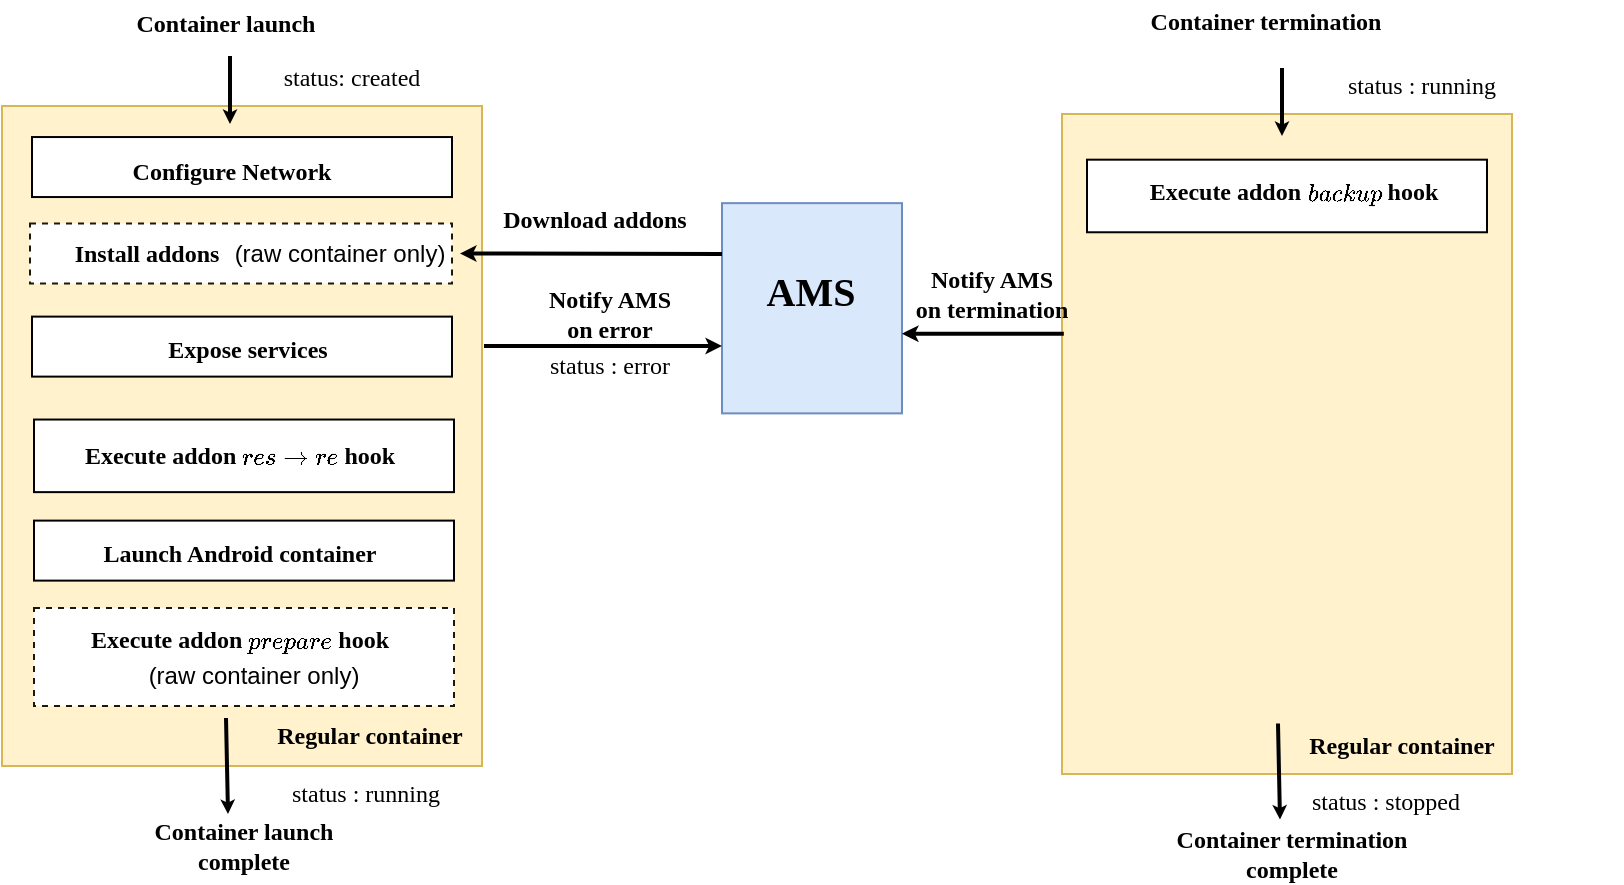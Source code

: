 <mxfile version="12.9.9" type="device"><diagram id="yga0GgAp_BmwBHNdRLR6" name="Page-1"><mxGraphModel dx="868" dy="540" grid="1" gridSize="10" guides="1" tooltips="1" connect="1" arrows="1" fold="1" page="1" pageScale="1" pageWidth="850" pageHeight="1100" math="0" shadow="0"><root><mxCell id="0"/><mxCell id="1" parent="0"/><mxCell id="pAmhTO8-74nZdyewZil--323" value="&lt;b&gt;Container termination&lt;/b&gt;" style="text;html=1;strokeColor=none;fillColor=none;align=center;verticalAlign=middle;whiteSpace=wrap;rounded=0;fontFamily=Ubuntu;" parent="1" vertex="1"><mxGeometry x="680" y="117.74" width="164" height="21.52" as="geometry"/></mxCell><mxCell id="pAmhTO8-74nZdyewZil--434" value="" style="group" parent="1" vertex="1" connectable="0"><mxGeometry x="490" y="210" width="90" height="120" as="geometry"/></mxCell><mxCell id="pAmhTO8-74nZdyewZil--435" value="" style="rounded=0;whiteSpace=wrap;html=1;fillColor=#dae8fc;strokeColor=#6c8ebf;" parent="pAmhTO8-74nZdyewZil--434" vertex="1"><mxGeometry y="8.571" width="90" height="105.111" as="geometry"/></mxCell><mxCell id="pAmhTO8-74nZdyewZil--436" value="&lt;b style=&quot;font-size: 20px&quot;&gt;AMS&lt;br&gt;&lt;/b&gt;&lt;span style=&quot;font-family: monospace&quot;&gt;&lt;br&gt;&lt;/span&gt;" style="text;html=1;strokeColor=none;fillColor=none;align=center;verticalAlign=middle;whiteSpace=wrap;rounded=0;fontFamily=Ubuntu;" parent="pAmhTO8-74nZdyewZil--434" vertex="1"><mxGeometry x="12.273" y="9.474" width="65.455" height="101.053" as="geometry"/></mxCell><mxCell id="pAmhTO8-74nZdyewZil--472" value="&lt;font face=&quot;Ubuntu&quot;&gt;status : running&lt;/font&gt;&lt;span style=&quot;font-family: monospace&quot;&gt;&lt;br&gt;&lt;/span&gt;" style="text;html=1;strokeColor=none;fillColor=none;align=center;verticalAlign=middle;whiteSpace=wrap;rounded=0;" parent="1" vertex="1"><mxGeometry x="212" y="504" width="200" height="20" as="geometry"/></mxCell><mxCell id="pAmhTO8-74nZdyewZil--473" value="" style="rounded=0;whiteSpace=wrap;html=1;fillColor=#fff2cc;strokeColor=#d6b656;" parent="1" vertex="1"><mxGeometry x="130" y="170" width="240" height="330" as="geometry"/></mxCell><mxCell id="pAmhTO8-74nZdyewZil--474" value="&lt;b&gt;Container launch complete&lt;/b&gt;" style="text;html=1;strokeColor=none;fillColor=none;align=center;verticalAlign=middle;whiteSpace=wrap;rounded=0;fontFamily=Ubuntu;" parent="1" vertex="1"><mxGeometry x="186" y="528.999" width="130" height="21.522" as="geometry"/></mxCell><mxCell id="pAmhTO8-74nZdyewZil--475" value="&lt;b&gt;Container launch&lt;/b&gt;" style="text;html=1;strokeColor=none;fillColor=none;align=center;verticalAlign=middle;whiteSpace=wrap;rounded=0;fontFamily=Ubuntu;" parent="1" vertex="1"><mxGeometry x="177" y="117.739" width="130" height="21.522" as="geometry"/></mxCell><mxCell id="pAmhTO8-74nZdyewZil--476" value="" style="endArrow=classic;html=1;strokeWidth=2;jumpSize=5;arcSize=10;endSize=1;" parent="1" edge="1"><mxGeometry width="50" height="50" relative="1" as="geometry"><mxPoint x="244" y="145" as="sourcePoint"/><mxPoint x="244" y="179" as="targetPoint"/></mxGeometry></mxCell><mxCell id="pAmhTO8-74nZdyewZil--477" value="" style="endArrow=classic;html=1;strokeWidth=2;jumpSize=5;arcSize=10;endSize=1;entryX=0.105;entryY=1;entryDx=0;entryDy=0;entryPerimeter=0;" parent="1" edge="1"><mxGeometry width="50" height="50" relative="1" as="geometry"><mxPoint x="242" y="476" as="sourcePoint"/><mxPoint x="243" y="524" as="targetPoint"/></mxGeometry></mxCell><mxCell id="pAmhTO8-74nZdyewZil--478" value="" style="group" parent="1" vertex="1" connectable="0"><mxGeometry x="145" y="275.304" width="210" height="30" as="geometry"/></mxCell><mxCell id="pAmhTO8-74nZdyewZil--479" value="" style="group" parent="pAmhTO8-74nZdyewZil--478" vertex="1" connectable="0"><mxGeometry width="210.0" height="30" as="geometry"/></mxCell><mxCell id="pAmhTO8-74nZdyewZil--480" value="" style="rounded=0;whiteSpace=wrap;html=1;" parent="pAmhTO8-74nZdyewZil--479" vertex="1"><mxGeometry width="210.0" height="30" as="geometry"/></mxCell><mxCell id="pAmhTO8-74nZdyewZil--481" value="&lt;b&gt;Expose services&lt;/b&gt;&lt;b&gt;&lt;br&gt;&lt;/b&gt;" style="text;html=1;strokeColor=none;fillColor=none;align=center;verticalAlign=middle;whiteSpace=wrap;rounded=0;fontFamily=Ubuntu;" parent="pAmhTO8-74nZdyewZil--479" vertex="1"><mxGeometry x="8.4" y="8.143" width="199.5" height="17.143" as="geometry"/></mxCell><mxCell id="pAmhTO8-74nZdyewZil--482" value="" style="group" parent="1" vertex="1" connectable="0"><mxGeometry x="145" y="186.714" width="210" height="30" as="geometry"/></mxCell><mxCell id="pAmhTO8-74nZdyewZil--483" value="" style="group" parent="pAmhTO8-74nZdyewZil--482" vertex="1" connectable="0"><mxGeometry width="210" height="30" as="geometry"/></mxCell><mxCell id="pAmhTO8-74nZdyewZil--484" value="" style="group" parent="pAmhTO8-74nZdyewZil--483" vertex="1" connectable="0"><mxGeometry width="210" height="30" as="geometry"/></mxCell><mxCell id="pAmhTO8-74nZdyewZil--485" value="" style="group" parent="pAmhTO8-74nZdyewZil--484" vertex="1" connectable="0"><mxGeometry y="-1.195" width="210" height="30" as="geometry"/></mxCell><mxCell id="pAmhTO8-74nZdyewZil--486" value="" style="rounded=0;whiteSpace=wrap;html=1;" parent="pAmhTO8-74nZdyewZil--485" vertex="1"><mxGeometry width="210" height="30" as="geometry"/></mxCell><mxCell id="pAmhTO8-74nZdyewZil--487" value="&lt;b&gt;Configure Network&lt;/b&gt;" style="text;html=1;strokeColor=none;fillColor=none;align=center;verticalAlign=middle;whiteSpace=wrap;rounded=0;fontFamily=Ubuntu;" parent="pAmhTO8-74nZdyewZil--485" vertex="1"><mxGeometry x="35" y="9.338" width="130" height="17.143" as="geometry"/></mxCell><mxCell id="pAmhTO8-74nZdyewZil--488" value="" style="group;dashed=1;fillColor=#FFFFFF;strokeColor=#1C180B;" parent="1" vertex="1" connectable="0"><mxGeometry x="144" y="228.74" width="211" height="30" as="geometry"/></mxCell><mxCell id="pAmhTO8-74nZdyewZil--489" value="&lt;font face=&quot;Ubuntu&quot;&gt;status: created&lt;/font&gt;" style="text;html=1;strokeColor=none;fillColor=none;align=center;verticalAlign=middle;whiteSpace=wrap;rounded=0;" parent="1" vertex="1"><mxGeometry x="205" y="146" width="200" height="20" as="geometry"/></mxCell><mxCell id="pAmhTO8-74nZdyewZil--490" value="" style="group;dashed=1;fillColor=#FFFFFF;strokeColor=#1C180B;" parent="1" vertex="1" connectable="0"><mxGeometry x="146" y="421" width="210" height="49" as="geometry"/></mxCell><mxCell id="pAmhTO8-74nZdyewZil--491" value="&lt;b&gt;Execute addon `prepare` hook&lt;br&gt;&lt;/b&gt;" style="text;html=1;strokeColor=none;fillColor=none;align=center;verticalAlign=middle;whiteSpace=wrap;rounded=0;fontFamily=Ubuntu;" parent="1" vertex="1"><mxGeometry x="154" y="426.134" width="190" height="20.739" as="geometry"/></mxCell><mxCell id="pAmhTO8-74nZdyewZil--492" value="&lt;b&gt;Install addons&lt;br&gt;&lt;/b&gt;" style="text;html=1;strokeColor=none;fillColor=none;align=center;verticalAlign=middle;whiteSpace=wrap;rounded=0;fontFamily=Ubuntu;" parent="1" vertex="1"><mxGeometry x="150" y="233.13" width="105" height="20.74" as="geometry"/></mxCell><mxCell id="pAmhTO8-74nZdyewZil--493" value="" style="group" parent="1" vertex="1" connectable="0"><mxGeometry x="146" y="324.698" width="200" height="36.293" as="geometry"/></mxCell><mxCell id="pAmhTO8-74nZdyewZil--494" value="" style="rounded=0;whiteSpace=wrap;html=1;" parent="pAmhTO8-74nZdyewZil--493" vertex="1"><mxGeometry y="2.074" width="210" height="36.293" as="geometry"/></mxCell><mxCell id="pAmhTO8-74nZdyewZil--495" value="&lt;b&gt;Execute addon `restore` hook&lt;/b&gt;&lt;b&gt;&lt;br&gt;&lt;/b&gt;" style="text;html=1;strokeColor=none;fillColor=none;align=center;verticalAlign=middle;whiteSpace=wrap;rounded=0;fontFamily=Ubuntu;" parent="pAmhTO8-74nZdyewZil--493" vertex="1"><mxGeometry x="8" y="9.851" width="190" height="20.739" as="geometry"/></mxCell><mxCell id="pAmhTO8-74nZdyewZil--496" value="" style="group" parent="1" vertex="1" connectable="0"><mxGeometry x="146" y="377.304" width="200" height="30" as="geometry"/></mxCell><mxCell id="pAmhTO8-74nZdyewZil--497" value="" style="group" parent="pAmhTO8-74nZdyewZil--496" vertex="1" connectable="0"><mxGeometry width="200" height="30" as="geometry"/></mxCell><mxCell id="pAmhTO8-74nZdyewZil--498" value="" style="rounded=0;whiteSpace=wrap;html=1;" parent="pAmhTO8-74nZdyewZil--497" vertex="1"><mxGeometry width="210" height="30" as="geometry"/></mxCell><mxCell id="pAmhTO8-74nZdyewZil--499" value="&lt;b&gt;Launch Android container&lt;/b&gt;&lt;b&gt;&lt;br&gt;&lt;/b&gt;" style="text;html=1;strokeColor=none;fillColor=none;align=center;verticalAlign=middle;whiteSpace=wrap;rounded=0;fontFamily=Ubuntu;" parent="pAmhTO8-74nZdyewZil--497" vertex="1"><mxGeometry x="8" y="8.143" width="190" height="17.143" as="geometry"/></mxCell><mxCell id="pAmhTO8-74nZdyewZil--500" value="(raw container only)" style="text;html=1;strokeColor=none;fillColor=none;align=center;verticalAlign=middle;whiteSpace=wrap;rounded=0;dashed=1;" parent="1" vertex="1"><mxGeometry x="239" y="233.74" width="120" height="20" as="geometry"/></mxCell><mxCell id="pAmhTO8-74nZdyewZil--501" value="&lt;b&gt;Regular container&lt;br&gt;&lt;/b&gt;" style="text;html=1;strokeColor=none;fillColor=none;align=center;verticalAlign=middle;whiteSpace=wrap;rounded=0;fontFamily=Ubuntu;" parent="1" vertex="1"><mxGeometry x="259" y="475" width="110" height="20.74" as="geometry"/></mxCell><mxCell id="pAmhTO8-74nZdyewZil--502" value="(raw container only)" style="text;html=1;strokeColor=none;fillColor=none;align=center;verticalAlign=middle;whiteSpace=wrap;rounded=0;dashed=1;" parent="1" vertex="1"><mxGeometry x="196" y="445" width="120" height="20" as="geometry"/></mxCell><mxCell id="pAmhTO8-74nZdyewZil--503" value="" style="endArrow=classic;html=1;strokeWidth=2;entryX=1;entryY=0.5;entryDx=0;entryDy=0;endSize=2;" parent="1" target="pAmhTO8-74nZdyewZil--500" edge="1"><mxGeometry width="50" height="50" relative="1" as="geometry"><mxPoint x="490" y="244" as="sourcePoint"/><mxPoint x="540" y="290" as="targetPoint"/></mxGeometry></mxCell><mxCell id="pAmhTO8-74nZdyewZil--506" value="" style="endArrow=classic;html=1;strokeWidth=2;endSize=2;" parent="1" edge="1"><mxGeometry width="50" height="50" relative="1" as="geometry"><mxPoint x="371" y="290" as="sourcePoint"/><mxPoint x="490" y="290" as="targetPoint"/></mxGeometry></mxCell><mxCell id="pAmhTO8-74nZdyewZil--509" value="&lt;b style=&quot;font-family: &amp;#34;ubuntu&amp;#34;&quot;&gt;&amp;nbsp;Download addons&lt;/b&gt;" style="text;html=1;strokeColor=none;fillColor=none;align=center;verticalAlign=middle;whiteSpace=wrap;rounded=0;dashed=1;" parent="1" vertex="1"><mxGeometry x="370" y="216.71" width="110" height="20" as="geometry"/></mxCell><mxCell id="pAmhTO8-74nZdyewZil--510" value="&lt;b style=&quot;font-family: &amp;#34;ubuntu&amp;#34;&quot;&gt;Notify AMS &lt;br&gt;on error&lt;/b&gt;" style="text;html=1;strokeColor=none;fillColor=none;align=center;verticalAlign=middle;whiteSpace=wrap;rounded=0;dashed=1;" parent="1" vertex="1"><mxGeometry x="369" y="263.74" width="130" height="20" as="geometry"/></mxCell><mxCell id="pAmhTO8-74nZdyewZil--511" value="" style="rounded=0;whiteSpace=wrap;html=1;fillColor=#fff2cc;strokeColor=#d6b656;" parent="1" vertex="1"><mxGeometry x="660" y="174" width="225" height="330" as="geometry"/></mxCell><mxCell id="pAmhTO8-74nZdyewZil--512" value="&lt;font face=&quot;Ubuntu&quot;&gt;status : running&lt;/font&gt;&lt;span style=&quot;font-family: monospace&quot;&gt;&lt;br&gt;&lt;/span&gt;" style="text;html=1;strokeColor=none;fillColor=none;align=center;verticalAlign=middle;whiteSpace=wrap;rounded=0;" parent="1" vertex="1"><mxGeometry x="740" y="150.0" width="200" height="20" as="geometry"/></mxCell><mxCell id="pAmhTO8-74nZdyewZil--514" value="" style="group" parent="1" vertex="1" connectable="0"><mxGeometry x="672.5" y="196.84" width="200" height="36.293" as="geometry"/></mxCell><mxCell id="pAmhTO8-74nZdyewZil--515" value="" style="rounded=0;whiteSpace=wrap;html=1;" parent="pAmhTO8-74nZdyewZil--514" vertex="1"><mxGeometry width="200" height="36.293" as="geometry"/></mxCell><mxCell id="pAmhTO8-74nZdyewZil--516" value="&lt;b&gt;Execute addon `backup` hook&lt;br&gt;&lt;/b&gt;" style="text;html=1;strokeColor=none;fillColor=none;align=center;verticalAlign=middle;whiteSpace=wrap;rounded=0;fontFamily=Ubuntu;" parent="pAmhTO8-74nZdyewZil--514" vertex="1"><mxGeometry x="8" y="5.703" width="190" height="20.739" as="geometry"/></mxCell><mxCell id="pAmhTO8-74nZdyewZil--517" value="" style="endArrow=classic;html=1;strokeWidth=2;entryX=1.009;entryY=0.36;entryDx=0;entryDy=0;entryPerimeter=0;endSize=2;exitX=0.004;exitY=0.333;exitDx=0;exitDy=0;exitPerimeter=0;" parent="1" source="pAmhTO8-74nZdyewZil--511" edge="1"><mxGeometry width="50" height="50" relative="1" as="geometry"><mxPoint x="637.01" y="283.74" as="sourcePoint"/><mxPoint x="580" y="283.828" as="targetPoint"/></mxGeometry></mxCell><mxCell id="pAmhTO8-74nZdyewZil--518" value="&lt;b style=&quot;font-family: &amp;#34;ubuntu&amp;#34;&quot;&gt;Notify AMS &lt;br&gt;on termination&lt;/b&gt;" style="text;html=1;strokeColor=none;fillColor=none;align=center;verticalAlign=middle;whiteSpace=wrap;rounded=0;dashed=1;" parent="1" vertex="1"><mxGeometry x="560" y="253.74" width="130" height="20" as="geometry"/></mxCell><mxCell id="pAmhTO8-74nZdyewZil--520" value="&lt;font face=&quot;Ubuntu&quot;&gt;status : stopped&lt;/font&gt;&lt;span style=&quot;font-family: monospace&quot;&gt;&lt;br&gt;&lt;/span&gt;" style="text;html=1;strokeColor=none;fillColor=none;align=center;verticalAlign=middle;whiteSpace=wrap;rounded=0;" parent="1" vertex="1"><mxGeometry x="722" y="507.74" width="200" height="20" as="geometry"/></mxCell><mxCell id="pAmhTO8-74nZdyewZil--521" value="&lt;b&gt;Container termination complete&lt;/b&gt;" style="text;html=1;strokeColor=none;fillColor=none;align=center;verticalAlign=middle;whiteSpace=wrap;rounded=0;fontFamily=Ubuntu;" parent="1" vertex="1"><mxGeometry x="710" y="532.739" width="130" height="21.522" as="geometry"/></mxCell><mxCell id="pAmhTO8-74nZdyewZil--523" value="" style="endArrow=classic;html=1;strokeWidth=2;jumpSize=5;arcSize=10;endSize=1;entryX=0.105;entryY=1;entryDx=0;entryDy=0;entryPerimeter=0;" parent="1" edge="1"><mxGeometry width="50" height="50" relative="1" as="geometry"><mxPoint x="768" y="478.74" as="sourcePoint"/><mxPoint x="769" y="526.74" as="targetPoint"/></mxGeometry></mxCell><mxCell id="pAmhTO8-74nZdyewZil--524" value="&lt;b&gt;Regular container&lt;br&gt;&lt;/b&gt;" style="text;html=1;strokeColor=none;fillColor=none;align=center;verticalAlign=middle;whiteSpace=wrap;rounded=0;fontFamily=Ubuntu;" parent="1" vertex="1"><mxGeometry x="775" y="479.26" width="110" height="20.74" as="geometry"/></mxCell><mxCell id="pAmhTO8-74nZdyewZil--525" value="" style="endArrow=classic;html=1;strokeWidth=2;jumpSize=5;arcSize=10;endSize=1;" parent="1" edge="1"><mxGeometry width="50" height="50" relative="1" as="geometry"><mxPoint x="770" y="151" as="sourcePoint"/><mxPoint x="770" y="185" as="targetPoint"/></mxGeometry></mxCell><mxCell id="xPJUFvsJD_D7S1REvGqa-1" value="&lt;font face=&quot;Ubuntu&quot;&gt;status : error&lt;/font&gt;&lt;span style=&quot;font-family: monospace&quot;&gt;&lt;br&gt;&lt;/span&gt;" style="text;html=1;strokeColor=none;fillColor=none;align=center;verticalAlign=middle;whiteSpace=wrap;rounded=0;" vertex="1" parent="1"><mxGeometry x="334" y="290" width="200" height="20" as="geometry"/></mxCell></root></mxGraphModel></diagram></mxfile>